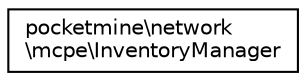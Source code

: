 digraph "Graphical Class Hierarchy"
{
 // INTERACTIVE_SVG=YES
 // LATEX_PDF_SIZE
  edge [fontname="Helvetica",fontsize="10",labelfontname="Helvetica",labelfontsize="10"];
  node [fontname="Helvetica",fontsize="10",shape=record];
  rankdir="LR";
  Node0 [label="pocketmine\\network\l\\mcpe\\InventoryManager",height=0.2,width=0.4,color="black", fillcolor="white", style="filled",URL="$d3/da1/classpocketmine_1_1network_1_1mcpe_1_1_inventory_manager.html",tooltip=" "];
}
